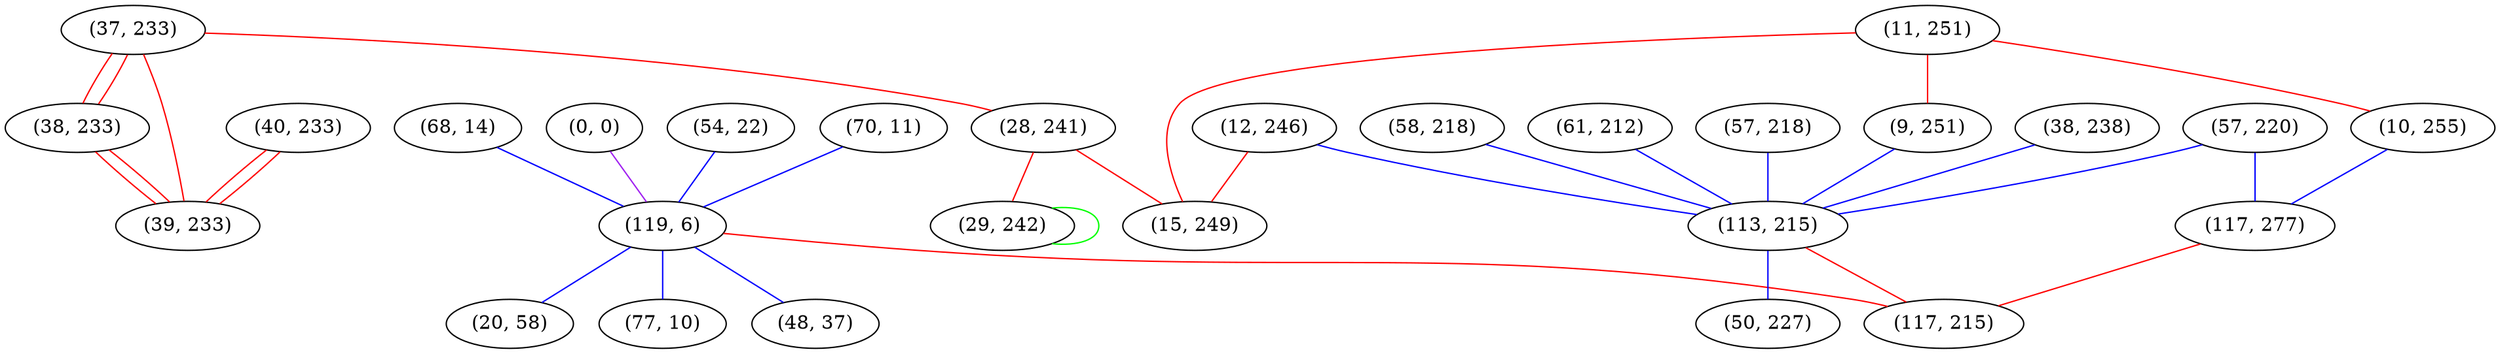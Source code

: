 graph "" {
"(37, 233)";
"(38, 233)";
"(28, 241)";
"(54, 22)";
"(70, 11)";
"(68, 14)";
"(57, 218)";
"(0, 0)";
"(11, 251)";
"(119, 6)";
"(77, 10)";
"(38, 238)";
"(10, 255)";
"(48, 37)";
"(58, 218)";
"(12, 246)";
"(57, 220)";
"(20, 58)";
"(9, 251)";
"(29, 242)";
"(61, 212)";
"(40, 233)";
"(113, 215)";
"(39, 233)";
"(50, 227)";
"(117, 277)";
"(15, 249)";
"(117, 215)";
"(37, 233)" -- "(38, 233)"  [color=red, key=0, weight=1];
"(37, 233)" -- "(38, 233)"  [color=red, key=1, weight=1];
"(37, 233)" -- "(28, 241)"  [color=red, key=0, weight=1];
"(37, 233)" -- "(39, 233)"  [color=red, key=0, weight=1];
"(38, 233)" -- "(39, 233)"  [color=red, key=0, weight=1];
"(38, 233)" -- "(39, 233)"  [color=red, key=1, weight=1];
"(28, 241)" -- "(29, 242)"  [color=red, key=0, weight=1];
"(28, 241)" -- "(15, 249)"  [color=red, key=0, weight=1];
"(54, 22)" -- "(119, 6)"  [color=blue, key=0, weight=3];
"(70, 11)" -- "(119, 6)"  [color=blue, key=0, weight=3];
"(68, 14)" -- "(119, 6)"  [color=blue, key=0, weight=3];
"(57, 218)" -- "(113, 215)"  [color=blue, key=0, weight=3];
"(0, 0)" -- "(119, 6)"  [color=purple, key=0, weight=4];
"(11, 251)" -- "(10, 255)"  [color=red, key=0, weight=1];
"(11, 251)" -- "(9, 251)"  [color=red, key=0, weight=1];
"(11, 251)" -- "(15, 249)"  [color=red, key=0, weight=1];
"(119, 6)" -- "(20, 58)"  [color=blue, key=0, weight=3];
"(119, 6)" -- "(48, 37)"  [color=blue, key=0, weight=3];
"(119, 6)" -- "(117, 215)"  [color=red, key=0, weight=1];
"(119, 6)" -- "(77, 10)"  [color=blue, key=0, weight=3];
"(38, 238)" -- "(113, 215)"  [color=blue, key=0, weight=3];
"(10, 255)" -- "(117, 277)"  [color=blue, key=0, weight=3];
"(58, 218)" -- "(113, 215)"  [color=blue, key=0, weight=3];
"(12, 246)" -- "(113, 215)"  [color=blue, key=0, weight=3];
"(12, 246)" -- "(15, 249)"  [color=red, key=0, weight=1];
"(57, 220)" -- "(117, 277)"  [color=blue, key=0, weight=3];
"(57, 220)" -- "(113, 215)"  [color=blue, key=0, weight=3];
"(9, 251)" -- "(113, 215)"  [color=blue, key=0, weight=3];
"(29, 242)" -- "(29, 242)"  [color=green, key=0, weight=2];
"(61, 212)" -- "(113, 215)"  [color=blue, key=0, weight=3];
"(40, 233)" -- "(39, 233)"  [color=red, key=0, weight=1];
"(40, 233)" -- "(39, 233)"  [color=red, key=1, weight=1];
"(113, 215)" -- "(50, 227)"  [color=blue, key=0, weight=3];
"(113, 215)" -- "(117, 215)"  [color=red, key=0, weight=1];
"(117, 277)" -- "(117, 215)"  [color=red, key=0, weight=1];
}
